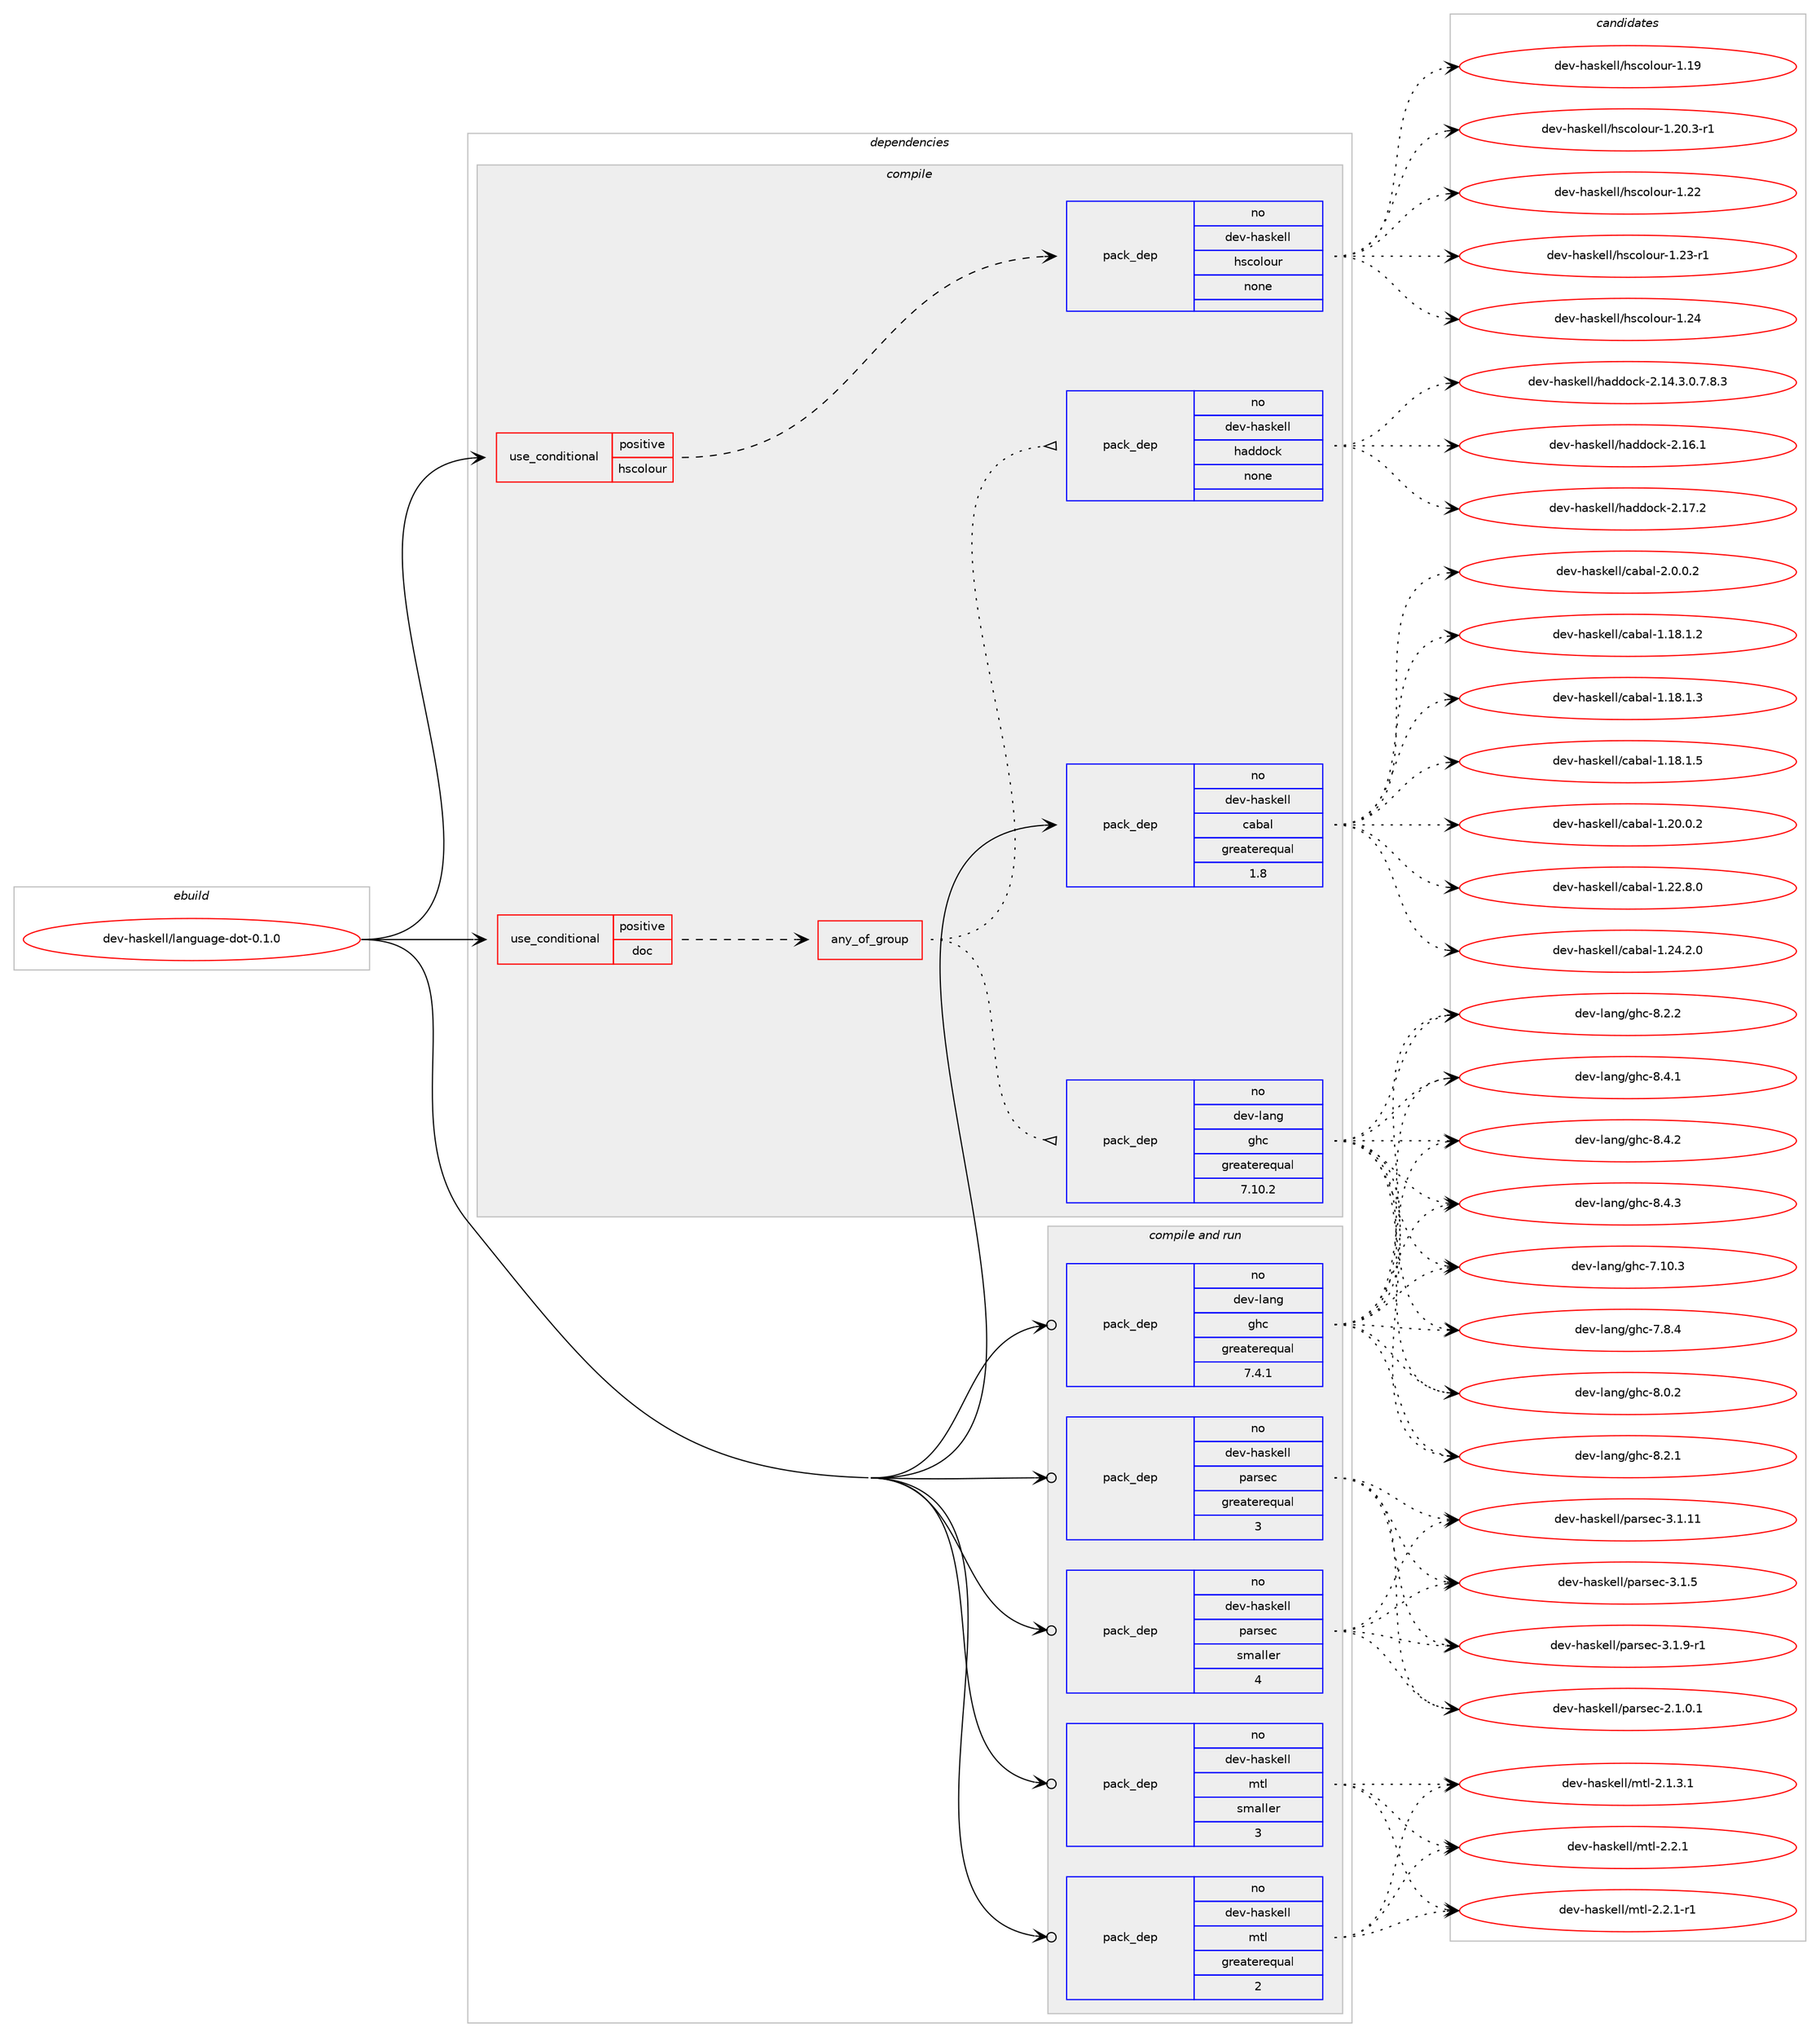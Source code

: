 digraph prolog {

# *************
# Graph options
# *************

newrank=true;
concentrate=true;
compound=true;
graph [rankdir=LR,fontname=Helvetica,fontsize=10,ranksep=1.5];#, ranksep=2.5, nodesep=0.2];
edge  [arrowhead=vee];
node  [fontname=Helvetica,fontsize=10];

# **********
# The ebuild
# **********

subgraph cluster_leftcol {
color=gray;
rank=same;
label=<<i>ebuild</i>>;
id [label="dev-haskell/language-dot-0.1.0", color=red, width=4, href="../dev-haskell/language-dot-0.1.0.svg"];
}

# ****************
# The dependencies
# ****************

subgraph cluster_midcol {
color=gray;
label=<<i>dependencies</i>>;
subgraph cluster_compile {
fillcolor="#eeeeee";
style=filled;
label=<<i>compile</i>>;
subgraph cond360342 {
dependency1337404 [label=<<TABLE BORDER="0" CELLBORDER="1" CELLSPACING="0" CELLPADDING="4"><TR><TD ROWSPAN="3" CELLPADDING="10">use_conditional</TD></TR><TR><TD>positive</TD></TR><TR><TD>doc</TD></TR></TABLE>>, shape=none, color=red];
subgraph any21166 {
dependency1337405 [label=<<TABLE BORDER="0" CELLBORDER="1" CELLSPACING="0" CELLPADDING="4"><TR><TD CELLPADDING="10">any_of_group</TD></TR></TABLE>>, shape=none, color=red];subgraph pack955344 {
dependency1337406 [label=<<TABLE BORDER="0" CELLBORDER="1" CELLSPACING="0" CELLPADDING="4" WIDTH="220"><TR><TD ROWSPAN="6" CELLPADDING="30">pack_dep</TD></TR><TR><TD WIDTH="110">no</TD></TR><TR><TD>dev-haskell</TD></TR><TR><TD>haddock</TD></TR><TR><TD>none</TD></TR><TR><TD></TD></TR></TABLE>>, shape=none, color=blue];
}
dependency1337405:e -> dependency1337406:w [weight=20,style="dotted",arrowhead="oinv"];
subgraph pack955345 {
dependency1337407 [label=<<TABLE BORDER="0" CELLBORDER="1" CELLSPACING="0" CELLPADDING="4" WIDTH="220"><TR><TD ROWSPAN="6" CELLPADDING="30">pack_dep</TD></TR><TR><TD WIDTH="110">no</TD></TR><TR><TD>dev-lang</TD></TR><TR><TD>ghc</TD></TR><TR><TD>greaterequal</TD></TR><TR><TD>7.10.2</TD></TR></TABLE>>, shape=none, color=blue];
}
dependency1337405:e -> dependency1337407:w [weight=20,style="dotted",arrowhead="oinv"];
}
dependency1337404:e -> dependency1337405:w [weight=20,style="dashed",arrowhead="vee"];
}
id:e -> dependency1337404:w [weight=20,style="solid",arrowhead="vee"];
subgraph cond360343 {
dependency1337408 [label=<<TABLE BORDER="0" CELLBORDER="1" CELLSPACING="0" CELLPADDING="4"><TR><TD ROWSPAN="3" CELLPADDING="10">use_conditional</TD></TR><TR><TD>positive</TD></TR><TR><TD>hscolour</TD></TR></TABLE>>, shape=none, color=red];
subgraph pack955346 {
dependency1337409 [label=<<TABLE BORDER="0" CELLBORDER="1" CELLSPACING="0" CELLPADDING="4" WIDTH="220"><TR><TD ROWSPAN="6" CELLPADDING="30">pack_dep</TD></TR><TR><TD WIDTH="110">no</TD></TR><TR><TD>dev-haskell</TD></TR><TR><TD>hscolour</TD></TR><TR><TD>none</TD></TR><TR><TD></TD></TR></TABLE>>, shape=none, color=blue];
}
dependency1337408:e -> dependency1337409:w [weight=20,style="dashed",arrowhead="vee"];
}
id:e -> dependency1337408:w [weight=20,style="solid",arrowhead="vee"];
subgraph pack955347 {
dependency1337410 [label=<<TABLE BORDER="0" CELLBORDER="1" CELLSPACING="0" CELLPADDING="4" WIDTH="220"><TR><TD ROWSPAN="6" CELLPADDING="30">pack_dep</TD></TR><TR><TD WIDTH="110">no</TD></TR><TR><TD>dev-haskell</TD></TR><TR><TD>cabal</TD></TR><TR><TD>greaterequal</TD></TR><TR><TD>1.8</TD></TR></TABLE>>, shape=none, color=blue];
}
id:e -> dependency1337410:w [weight=20,style="solid",arrowhead="vee"];
}
subgraph cluster_compileandrun {
fillcolor="#eeeeee";
style=filled;
label=<<i>compile and run</i>>;
subgraph pack955348 {
dependency1337411 [label=<<TABLE BORDER="0" CELLBORDER="1" CELLSPACING="0" CELLPADDING="4" WIDTH="220"><TR><TD ROWSPAN="6" CELLPADDING="30">pack_dep</TD></TR><TR><TD WIDTH="110">no</TD></TR><TR><TD>dev-haskell</TD></TR><TR><TD>mtl</TD></TR><TR><TD>greaterequal</TD></TR><TR><TD>2</TD></TR></TABLE>>, shape=none, color=blue];
}
id:e -> dependency1337411:w [weight=20,style="solid",arrowhead="odotvee"];
subgraph pack955349 {
dependency1337412 [label=<<TABLE BORDER="0" CELLBORDER="1" CELLSPACING="0" CELLPADDING="4" WIDTH="220"><TR><TD ROWSPAN="6" CELLPADDING="30">pack_dep</TD></TR><TR><TD WIDTH="110">no</TD></TR><TR><TD>dev-haskell</TD></TR><TR><TD>mtl</TD></TR><TR><TD>smaller</TD></TR><TR><TD>3</TD></TR></TABLE>>, shape=none, color=blue];
}
id:e -> dependency1337412:w [weight=20,style="solid",arrowhead="odotvee"];
subgraph pack955350 {
dependency1337413 [label=<<TABLE BORDER="0" CELLBORDER="1" CELLSPACING="0" CELLPADDING="4" WIDTH="220"><TR><TD ROWSPAN="6" CELLPADDING="30">pack_dep</TD></TR><TR><TD WIDTH="110">no</TD></TR><TR><TD>dev-haskell</TD></TR><TR><TD>parsec</TD></TR><TR><TD>greaterequal</TD></TR><TR><TD>3</TD></TR></TABLE>>, shape=none, color=blue];
}
id:e -> dependency1337413:w [weight=20,style="solid",arrowhead="odotvee"];
subgraph pack955351 {
dependency1337414 [label=<<TABLE BORDER="0" CELLBORDER="1" CELLSPACING="0" CELLPADDING="4" WIDTH="220"><TR><TD ROWSPAN="6" CELLPADDING="30">pack_dep</TD></TR><TR><TD WIDTH="110">no</TD></TR><TR><TD>dev-haskell</TD></TR><TR><TD>parsec</TD></TR><TR><TD>smaller</TD></TR><TR><TD>4</TD></TR></TABLE>>, shape=none, color=blue];
}
id:e -> dependency1337414:w [weight=20,style="solid",arrowhead="odotvee"];
subgraph pack955352 {
dependency1337415 [label=<<TABLE BORDER="0" CELLBORDER="1" CELLSPACING="0" CELLPADDING="4" WIDTH="220"><TR><TD ROWSPAN="6" CELLPADDING="30">pack_dep</TD></TR><TR><TD WIDTH="110">no</TD></TR><TR><TD>dev-lang</TD></TR><TR><TD>ghc</TD></TR><TR><TD>greaterequal</TD></TR><TR><TD>7.4.1</TD></TR></TABLE>>, shape=none, color=blue];
}
id:e -> dependency1337415:w [weight=20,style="solid",arrowhead="odotvee"];
}
subgraph cluster_run {
fillcolor="#eeeeee";
style=filled;
label=<<i>run</i>>;
}
}

# **************
# The candidates
# **************

subgraph cluster_choices {
rank=same;
color=gray;
label=<<i>candidates</i>>;

subgraph choice955344 {
color=black;
nodesep=1;
choice1001011184510497115107101108108471049710010011199107455046495246514648465546564651 [label="dev-haskell/haddock-2.14.3.0.7.8.3", color=red, width=4,href="../dev-haskell/haddock-2.14.3.0.7.8.3.svg"];
choice100101118451049711510710110810847104971001001119910745504649544649 [label="dev-haskell/haddock-2.16.1", color=red, width=4,href="../dev-haskell/haddock-2.16.1.svg"];
choice100101118451049711510710110810847104971001001119910745504649554650 [label="dev-haskell/haddock-2.17.2", color=red, width=4,href="../dev-haskell/haddock-2.17.2.svg"];
dependency1337406:e -> choice1001011184510497115107101108108471049710010011199107455046495246514648465546564651:w [style=dotted,weight="100"];
dependency1337406:e -> choice100101118451049711510710110810847104971001001119910745504649544649:w [style=dotted,weight="100"];
dependency1337406:e -> choice100101118451049711510710110810847104971001001119910745504649554650:w [style=dotted,weight="100"];
}
subgraph choice955345 {
color=black;
nodesep=1;
choice1001011184510897110103471031049945554649484651 [label="dev-lang/ghc-7.10.3", color=red, width=4,href="../dev-lang/ghc-7.10.3.svg"];
choice10010111845108971101034710310499455546564652 [label="dev-lang/ghc-7.8.4", color=red, width=4,href="../dev-lang/ghc-7.8.4.svg"];
choice10010111845108971101034710310499455646484650 [label="dev-lang/ghc-8.0.2", color=red, width=4,href="../dev-lang/ghc-8.0.2.svg"];
choice10010111845108971101034710310499455646504649 [label="dev-lang/ghc-8.2.1", color=red, width=4,href="../dev-lang/ghc-8.2.1.svg"];
choice10010111845108971101034710310499455646504650 [label="dev-lang/ghc-8.2.2", color=red, width=4,href="../dev-lang/ghc-8.2.2.svg"];
choice10010111845108971101034710310499455646524649 [label="dev-lang/ghc-8.4.1", color=red, width=4,href="../dev-lang/ghc-8.4.1.svg"];
choice10010111845108971101034710310499455646524650 [label="dev-lang/ghc-8.4.2", color=red, width=4,href="../dev-lang/ghc-8.4.2.svg"];
choice10010111845108971101034710310499455646524651 [label="dev-lang/ghc-8.4.3", color=red, width=4,href="../dev-lang/ghc-8.4.3.svg"];
dependency1337407:e -> choice1001011184510897110103471031049945554649484651:w [style=dotted,weight="100"];
dependency1337407:e -> choice10010111845108971101034710310499455546564652:w [style=dotted,weight="100"];
dependency1337407:e -> choice10010111845108971101034710310499455646484650:w [style=dotted,weight="100"];
dependency1337407:e -> choice10010111845108971101034710310499455646504649:w [style=dotted,weight="100"];
dependency1337407:e -> choice10010111845108971101034710310499455646504650:w [style=dotted,weight="100"];
dependency1337407:e -> choice10010111845108971101034710310499455646524649:w [style=dotted,weight="100"];
dependency1337407:e -> choice10010111845108971101034710310499455646524650:w [style=dotted,weight="100"];
dependency1337407:e -> choice10010111845108971101034710310499455646524651:w [style=dotted,weight="100"];
}
subgraph choice955346 {
color=black;
nodesep=1;
choice100101118451049711510710110810847104115991111081111171144549464957 [label="dev-haskell/hscolour-1.19", color=red, width=4,href="../dev-haskell/hscolour-1.19.svg"];
choice10010111845104971151071011081084710411599111108111117114454946504846514511449 [label="dev-haskell/hscolour-1.20.3-r1", color=red, width=4,href="../dev-haskell/hscolour-1.20.3-r1.svg"];
choice100101118451049711510710110810847104115991111081111171144549465050 [label="dev-haskell/hscolour-1.22", color=red, width=4,href="../dev-haskell/hscolour-1.22.svg"];
choice1001011184510497115107101108108471041159911110811111711445494650514511449 [label="dev-haskell/hscolour-1.23-r1", color=red, width=4,href="../dev-haskell/hscolour-1.23-r1.svg"];
choice100101118451049711510710110810847104115991111081111171144549465052 [label="dev-haskell/hscolour-1.24", color=red, width=4,href="../dev-haskell/hscolour-1.24.svg"];
dependency1337409:e -> choice100101118451049711510710110810847104115991111081111171144549464957:w [style=dotted,weight="100"];
dependency1337409:e -> choice10010111845104971151071011081084710411599111108111117114454946504846514511449:w [style=dotted,weight="100"];
dependency1337409:e -> choice100101118451049711510710110810847104115991111081111171144549465050:w [style=dotted,weight="100"];
dependency1337409:e -> choice1001011184510497115107101108108471041159911110811111711445494650514511449:w [style=dotted,weight="100"];
dependency1337409:e -> choice100101118451049711510710110810847104115991111081111171144549465052:w [style=dotted,weight="100"];
}
subgraph choice955347 {
color=black;
nodesep=1;
choice10010111845104971151071011081084799979897108454946495646494650 [label="dev-haskell/cabal-1.18.1.2", color=red, width=4,href="../dev-haskell/cabal-1.18.1.2.svg"];
choice10010111845104971151071011081084799979897108454946495646494651 [label="dev-haskell/cabal-1.18.1.3", color=red, width=4,href="../dev-haskell/cabal-1.18.1.3.svg"];
choice10010111845104971151071011081084799979897108454946495646494653 [label="dev-haskell/cabal-1.18.1.5", color=red, width=4,href="../dev-haskell/cabal-1.18.1.5.svg"];
choice10010111845104971151071011081084799979897108454946504846484650 [label="dev-haskell/cabal-1.20.0.2", color=red, width=4,href="../dev-haskell/cabal-1.20.0.2.svg"];
choice10010111845104971151071011081084799979897108454946505046564648 [label="dev-haskell/cabal-1.22.8.0", color=red, width=4,href="../dev-haskell/cabal-1.22.8.0.svg"];
choice10010111845104971151071011081084799979897108454946505246504648 [label="dev-haskell/cabal-1.24.2.0", color=red, width=4,href="../dev-haskell/cabal-1.24.2.0.svg"];
choice100101118451049711510710110810847999798971084550464846484650 [label="dev-haskell/cabal-2.0.0.2", color=red, width=4,href="../dev-haskell/cabal-2.0.0.2.svg"];
dependency1337410:e -> choice10010111845104971151071011081084799979897108454946495646494650:w [style=dotted,weight="100"];
dependency1337410:e -> choice10010111845104971151071011081084799979897108454946495646494651:w [style=dotted,weight="100"];
dependency1337410:e -> choice10010111845104971151071011081084799979897108454946495646494653:w [style=dotted,weight="100"];
dependency1337410:e -> choice10010111845104971151071011081084799979897108454946504846484650:w [style=dotted,weight="100"];
dependency1337410:e -> choice10010111845104971151071011081084799979897108454946505046564648:w [style=dotted,weight="100"];
dependency1337410:e -> choice10010111845104971151071011081084799979897108454946505246504648:w [style=dotted,weight="100"];
dependency1337410:e -> choice100101118451049711510710110810847999798971084550464846484650:w [style=dotted,weight="100"];
}
subgraph choice955348 {
color=black;
nodesep=1;
choice1001011184510497115107101108108471091161084550464946514649 [label="dev-haskell/mtl-2.1.3.1", color=red, width=4,href="../dev-haskell/mtl-2.1.3.1.svg"];
choice100101118451049711510710110810847109116108455046504649 [label="dev-haskell/mtl-2.2.1", color=red, width=4,href="../dev-haskell/mtl-2.2.1.svg"];
choice1001011184510497115107101108108471091161084550465046494511449 [label="dev-haskell/mtl-2.2.1-r1", color=red, width=4,href="../dev-haskell/mtl-2.2.1-r1.svg"];
dependency1337411:e -> choice1001011184510497115107101108108471091161084550464946514649:w [style=dotted,weight="100"];
dependency1337411:e -> choice100101118451049711510710110810847109116108455046504649:w [style=dotted,weight="100"];
dependency1337411:e -> choice1001011184510497115107101108108471091161084550465046494511449:w [style=dotted,weight="100"];
}
subgraph choice955349 {
color=black;
nodesep=1;
choice1001011184510497115107101108108471091161084550464946514649 [label="dev-haskell/mtl-2.1.3.1", color=red, width=4,href="../dev-haskell/mtl-2.1.3.1.svg"];
choice100101118451049711510710110810847109116108455046504649 [label="dev-haskell/mtl-2.2.1", color=red, width=4,href="../dev-haskell/mtl-2.2.1.svg"];
choice1001011184510497115107101108108471091161084550465046494511449 [label="dev-haskell/mtl-2.2.1-r1", color=red, width=4,href="../dev-haskell/mtl-2.2.1-r1.svg"];
dependency1337412:e -> choice1001011184510497115107101108108471091161084550464946514649:w [style=dotted,weight="100"];
dependency1337412:e -> choice100101118451049711510710110810847109116108455046504649:w [style=dotted,weight="100"];
dependency1337412:e -> choice1001011184510497115107101108108471091161084550465046494511449:w [style=dotted,weight="100"];
}
subgraph choice955350 {
color=black;
nodesep=1;
choice10010111845104971151071011081084711297114115101994550464946484649 [label="dev-haskell/parsec-2.1.0.1", color=red, width=4,href="../dev-haskell/parsec-2.1.0.1.svg"];
choice100101118451049711510710110810847112971141151019945514649464949 [label="dev-haskell/parsec-3.1.11", color=red, width=4,href="../dev-haskell/parsec-3.1.11.svg"];
choice1001011184510497115107101108108471129711411510199455146494653 [label="dev-haskell/parsec-3.1.5", color=red, width=4,href="../dev-haskell/parsec-3.1.5.svg"];
choice10010111845104971151071011081084711297114115101994551464946574511449 [label="dev-haskell/parsec-3.1.9-r1", color=red, width=4,href="../dev-haskell/parsec-3.1.9-r1.svg"];
dependency1337413:e -> choice10010111845104971151071011081084711297114115101994550464946484649:w [style=dotted,weight="100"];
dependency1337413:e -> choice100101118451049711510710110810847112971141151019945514649464949:w [style=dotted,weight="100"];
dependency1337413:e -> choice1001011184510497115107101108108471129711411510199455146494653:w [style=dotted,weight="100"];
dependency1337413:e -> choice10010111845104971151071011081084711297114115101994551464946574511449:w [style=dotted,weight="100"];
}
subgraph choice955351 {
color=black;
nodesep=1;
choice10010111845104971151071011081084711297114115101994550464946484649 [label="dev-haskell/parsec-2.1.0.1", color=red, width=4,href="../dev-haskell/parsec-2.1.0.1.svg"];
choice100101118451049711510710110810847112971141151019945514649464949 [label="dev-haskell/parsec-3.1.11", color=red, width=4,href="../dev-haskell/parsec-3.1.11.svg"];
choice1001011184510497115107101108108471129711411510199455146494653 [label="dev-haskell/parsec-3.1.5", color=red, width=4,href="../dev-haskell/parsec-3.1.5.svg"];
choice10010111845104971151071011081084711297114115101994551464946574511449 [label="dev-haskell/parsec-3.1.9-r1", color=red, width=4,href="../dev-haskell/parsec-3.1.9-r1.svg"];
dependency1337414:e -> choice10010111845104971151071011081084711297114115101994550464946484649:w [style=dotted,weight="100"];
dependency1337414:e -> choice100101118451049711510710110810847112971141151019945514649464949:w [style=dotted,weight="100"];
dependency1337414:e -> choice1001011184510497115107101108108471129711411510199455146494653:w [style=dotted,weight="100"];
dependency1337414:e -> choice10010111845104971151071011081084711297114115101994551464946574511449:w [style=dotted,weight="100"];
}
subgraph choice955352 {
color=black;
nodesep=1;
choice1001011184510897110103471031049945554649484651 [label="dev-lang/ghc-7.10.3", color=red, width=4,href="../dev-lang/ghc-7.10.3.svg"];
choice10010111845108971101034710310499455546564652 [label="dev-lang/ghc-7.8.4", color=red, width=4,href="../dev-lang/ghc-7.8.4.svg"];
choice10010111845108971101034710310499455646484650 [label="dev-lang/ghc-8.0.2", color=red, width=4,href="../dev-lang/ghc-8.0.2.svg"];
choice10010111845108971101034710310499455646504649 [label="dev-lang/ghc-8.2.1", color=red, width=4,href="../dev-lang/ghc-8.2.1.svg"];
choice10010111845108971101034710310499455646504650 [label="dev-lang/ghc-8.2.2", color=red, width=4,href="../dev-lang/ghc-8.2.2.svg"];
choice10010111845108971101034710310499455646524649 [label="dev-lang/ghc-8.4.1", color=red, width=4,href="../dev-lang/ghc-8.4.1.svg"];
choice10010111845108971101034710310499455646524650 [label="dev-lang/ghc-8.4.2", color=red, width=4,href="../dev-lang/ghc-8.4.2.svg"];
choice10010111845108971101034710310499455646524651 [label="dev-lang/ghc-8.4.3", color=red, width=4,href="../dev-lang/ghc-8.4.3.svg"];
dependency1337415:e -> choice1001011184510897110103471031049945554649484651:w [style=dotted,weight="100"];
dependency1337415:e -> choice10010111845108971101034710310499455546564652:w [style=dotted,weight="100"];
dependency1337415:e -> choice10010111845108971101034710310499455646484650:w [style=dotted,weight="100"];
dependency1337415:e -> choice10010111845108971101034710310499455646504649:w [style=dotted,weight="100"];
dependency1337415:e -> choice10010111845108971101034710310499455646504650:w [style=dotted,weight="100"];
dependency1337415:e -> choice10010111845108971101034710310499455646524649:w [style=dotted,weight="100"];
dependency1337415:e -> choice10010111845108971101034710310499455646524650:w [style=dotted,weight="100"];
dependency1337415:e -> choice10010111845108971101034710310499455646524651:w [style=dotted,weight="100"];
}
}

}
